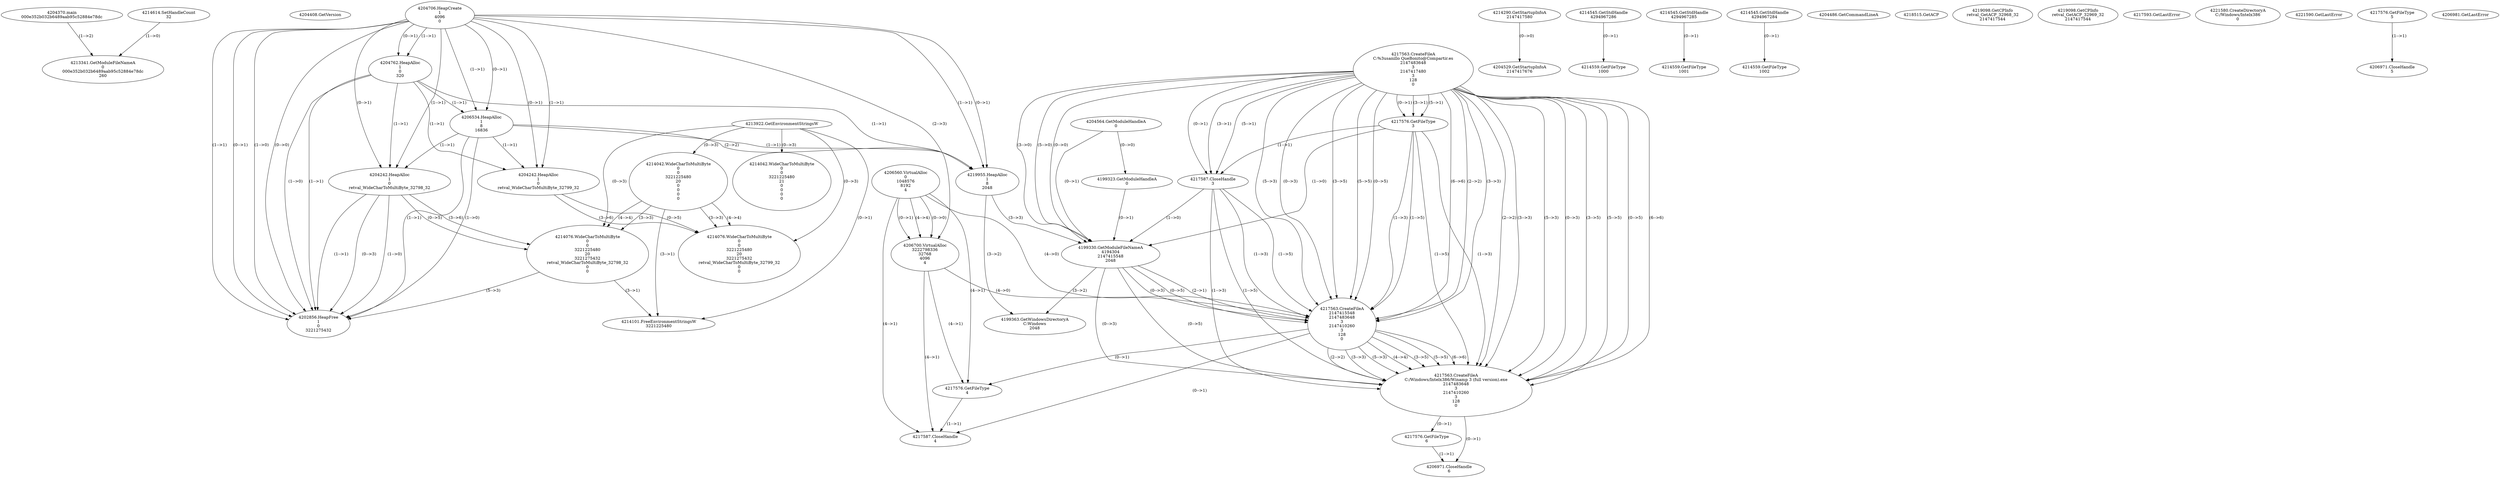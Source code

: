 // Global SCDG with merge call
digraph {
	0 [label="4204370.main
000e352b032b6489aab95c52884e78dc"]
	1 [label="4204408.GetVersion
"]
	2 [label="4204706.HeapCreate
1
4096
0"]
	3 [label="4204762.HeapAlloc
1
0
320"]
	2 -> 3 [label="(1-->1)"]
	2 -> 3 [label="(0-->1)"]
	4 [label="4206534.HeapAlloc
1
8
16836"]
	2 -> 4 [label="(1-->1)"]
	2 -> 4 [label="(0-->1)"]
	3 -> 4 [label="(1-->1)"]
	5 [label="4206560.VirtualAlloc
0
1048576
8192
4"]
	6 [label="4206700.VirtualAlloc
3222798336
32768
4096
4"]
	5 -> 6 [label="(0-->1)"]
	2 -> 6 [label="(2-->3)"]
	5 -> 6 [label="(4-->4)"]
	5 -> 6 [label="(0-->0)"]
	7 [label="4214290.GetStartupInfoA
2147417580"]
	8 [label="4214545.GetStdHandle
4294967286"]
	9 [label="4214559.GetFileType
1000"]
	8 -> 9 [label="(0-->1)"]
	10 [label="4214545.GetStdHandle
4294967285"]
	11 [label="4214559.GetFileType
1001"]
	10 -> 11 [label="(0-->1)"]
	12 [label="4214545.GetStdHandle
4294967284"]
	13 [label="4214559.GetFileType
1002"]
	12 -> 13 [label="(0-->1)"]
	14 [label="4214614.SetHandleCount
32"]
	15 [label="4204486.GetCommandLineA
"]
	16 [label="4213922.GetEnvironmentStringsW
"]
	17 [label="4214042.WideCharToMultiByte
0
0
3221225480
20
0
0
0
0"]
	16 -> 17 [label="(0-->3)"]
	18 [label="4204242.HeapAlloc
1
0
retval_WideCharToMultiByte_32798_32"]
	2 -> 18 [label="(1-->1)"]
	2 -> 18 [label="(0-->1)"]
	3 -> 18 [label="(1-->1)"]
	4 -> 18 [label="(1-->1)"]
	19 [label="4214076.WideCharToMultiByte
0
0
3221225480
20
3221275432
retval_WideCharToMultiByte_32798_32
0
0"]
	16 -> 19 [label="(0-->3)"]
	17 -> 19 [label="(3-->3)"]
	17 -> 19 [label="(4-->4)"]
	18 -> 19 [label="(0-->5)"]
	18 -> 19 [label="(3-->6)"]
	20 [label="4202856.HeapFree
1
0
3221275432"]
	2 -> 20 [label="(1-->1)"]
	2 -> 20 [label="(0-->1)"]
	3 -> 20 [label="(1-->1)"]
	4 -> 20 [label="(1-->1)"]
	18 -> 20 [label="(1-->1)"]
	18 -> 20 [label="(0-->3)"]
	19 -> 20 [label="(5-->3)"]
	2 -> 20 [label="(1-->0)"]
	2 -> 20 [label="(0-->0)"]
	3 -> 20 [label="(1-->0)"]
	4 -> 20 [label="(1-->0)"]
	18 -> 20 [label="(1-->0)"]
	21 [label="4214101.FreeEnvironmentStringsW
3221225480"]
	16 -> 21 [label="(0-->1)"]
	17 -> 21 [label="(3-->1)"]
	19 -> 21 [label="(3-->1)"]
	22 [label="4218515.GetACP
"]
	23 [label="4219098.GetCPInfo
retval_GetACP_32968_32
2147417544"]
	24 [label="4204242.HeapAlloc
1
0
retval_WideCharToMultiByte_32799_32"]
	2 -> 24 [label="(1-->1)"]
	2 -> 24 [label="(0-->1)"]
	3 -> 24 [label="(1-->1)"]
	4 -> 24 [label="(1-->1)"]
	25 [label="4214076.WideCharToMultiByte
0
0
3221225480
20
3221275432
retval_WideCharToMultiByte_32799_32
0
0"]
	16 -> 25 [label="(0-->3)"]
	17 -> 25 [label="(3-->3)"]
	17 -> 25 [label="(4-->4)"]
	24 -> 25 [label="(0-->5)"]
	24 -> 25 [label="(3-->6)"]
	26 [label="4219098.GetCPInfo
retval_GetACP_32969_32
2147417544"]
	27 [label="4213341.GetModuleFileNameA
0
000e352b032b6489aab95c52884e78dc
260"]
	0 -> 27 [label="(1-->2)"]
	14 -> 27 [label="(1-->0)"]
	28 [label="4219955.HeapAlloc
1
8
2048"]
	2 -> 28 [label="(1-->1)"]
	2 -> 28 [label="(0-->1)"]
	3 -> 28 [label="(1-->1)"]
	4 -> 28 [label="(1-->1)"]
	4 -> 28 [label="(2-->2)"]
	29 [label="4204529.GetStartupInfoA
2147417676"]
	7 -> 29 [label="(0-->0)"]
	30 [label="4204564.GetModuleHandleA
0"]
	31 [label="4217563.CreateFileA
C:\Gusanillo QueBonito@Compartir.es
2147483648
3
2147417480
3
128
0"]
	32 [label="4217576.GetFileType
3"]
	31 -> 32 [label="(3-->1)"]
	31 -> 32 [label="(5-->1)"]
	31 -> 32 [label="(0-->1)"]
	33 [label="4217587.CloseHandle
3"]
	31 -> 33 [label="(3-->1)"]
	31 -> 33 [label="(5-->1)"]
	31 -> 33 [label="(0-->1)"]
	32 -> 33 [label="(1-->1)"]
	34 [label="4217593.GetLastError
"]
	35 [label="4199323.GetModuleHandleA
0"]
	30 -> 35 [label="(0-->0)"]
	36 [label="4199330.GetModuleFileNameA
4194304
2147415548
2048"]
	30 -> 36 [label="(0-->1)"]
	35 -> 36 [label="(0-->1)"]
	28 -> 36 [label="(3-->3)"]
	31 -> 36 [label="(3-->0)"]
	31 -> 36 [label="(5-->0)"]
	31 -> 36 [label="(0-->0)"]
	32 -> 36 [label="(1-->0)"]
	33 -> 36 [label="(1-->0)"]
	37 [label="4199363.GetWindowsDirectoryA
C:\Windows
2048"]
	28 -> 37 [label="(3-->2)"]
	36 -> 37 [label="(3-->2)"]
	38 [label="4221580.CreateDirectoryA
C:/Windows/Intelx386
0"]
	39 [label="4221590.GetLastError
"]
	40 [label="4217563.CreateFileA
2147415548
2147483648
3
2147410260
3
128
0"]
	36 -> 40 [label="(2-->1)"]
	31 -> 40 [label="(2-->2)"]
	31 -> 40 [label="(3-->3)"]
	31 -> 40 [label="(5-->3)"]
	31 -> 40 [label="(0-->3)"]
	32 -> 40 [label="(1-->3)"]
	33 -> 40 [label="(1-->3)"]
	36 -> 40 [label="(0-->3)"]
	31 -> 40 [label="(3-->5)"]
	31 -> 40 [label="(5-->5)"]
	31 -> 40 [label="(0-->5)"]
	32 -> 40 [label="(1-->5)"]
	33 -> 40 [label="(1-->5)"]
	36 -> 40 [label="(0-->5)"]
	31 -> 40 [label="(6-->6)"]
	5 -> 40 [label="(4-->0)"]
	6 -> 40 [label="(4-->0)"]
	41 [label="4217576.GetFileType
4"]
	5 -> 41 [label="(4-->1)"]
	6 -> 41 [label="(4-->1)"]
	40 -> 41 [label="(0-->1)"]
	42 [label="4217587.CloseHandle
4"]
	5 -> 42 [label="(4-->1)"]
	6 -> 42 [label="(4-->1)"]
	40 -> 42 [label="(0-->1)"]
	41 -> 42 [label="(1-->1)"]
	43 [label="4217576.GetFileType
5"]
	44 [label="4217563.CreateFileA
C:/Windows/Intelx386/Winamp 3 (full version).exe
2147483648
3
2147410260
3
128
0"]
	31 -> 44 [label="(2-->2)"]
	40 -> 44 [label="(2-->2)"]
	31 -> 44 [label="(3-->3)"]
	31 -> 44 [label="(5-->3)"]
	31 -> 44 [label="(0-->3)"]
	32 -> 44 [label="(1-->3)"]
	33 -> 44 [label="(1-->3)"]
	36 -> 44 [label="(0-->3)"]
	40 -> 44 [label="(3-->3)"]
	40 -> 44 [label="(5-->3)"]
	40 -> 44 [label="(4-->4)"]
	31 -> 44 [label="(3-->5)"]
	31 -> 44 [label="(5-->5)"]
	31 -> 44 [label="(0-->5)"]
	32 -> 44 [label="(1-->5)"]
	33 -> 44 [label="(1-->5)"]
	36 -> 44 [label="(0-->5)"]
	40 -> 44 [label="(3-->5)"]
	40 -> 44 [label="(5-->5)"]
	31 -> 44 [label="(6-->6)"]
	40 -> 44 [label="(6-->6)"]
	45 [label="4217576.GetFileType
6"]
	44 -> 45 [label="(0-->1)"]
	46 [label="4206971.CloseHandle
5"]
	43 -> 46 [label="(1-->1)"]
	47 [label="4206981.GetLastError
"]
	48 [label="4206971.CloseHandle
6"]
	44 -> 48 [label="(0-->1)"]
	45 -> 48 [label="(1-->1)"]
	49 [label="4214042.WideCharToMultiByte
0
0
3221225480
21
0
0
0
0"]
	16 -> 49 [label="(0-->3)"]
}

